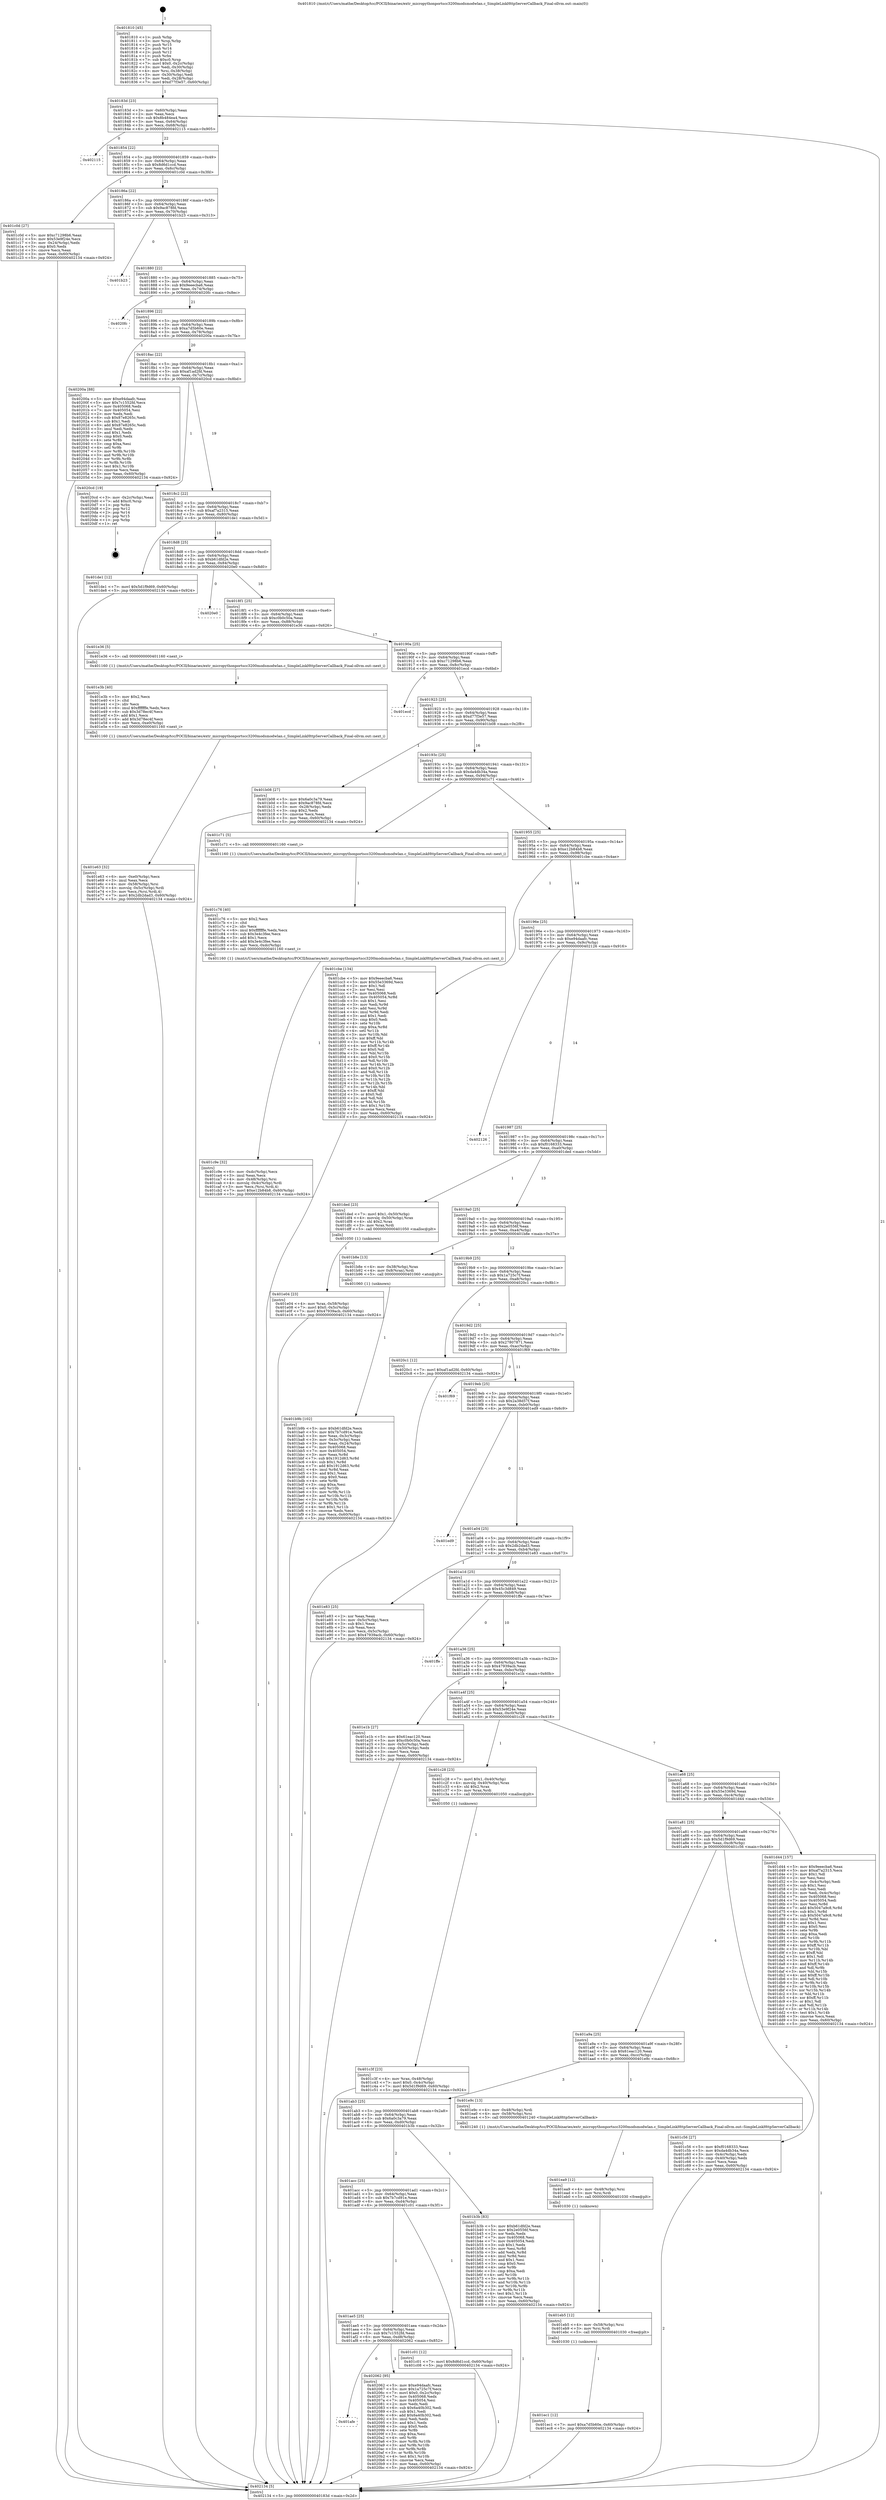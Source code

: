 digraph "0x401810" {
  label = "0x401810 (/mnt/c/Users/mathe/Desktop/tcc/POCII/binaries/extr_micropythonportscc3200modsmodwlan.c_SimpleLinkHttpServerCallback_Final-ollvm.out::main(0))"
  labelloc = "t"
  node[shape=record]

  Entry [label="",width=0.3,height=0.3,shape=circle,fillcolor=black,style=filled]
  "0x40183d" [label="{
     0x40183d [23]\l
     | [instrs]\l
     &nbsp;&nbsp;0x40183d \<+3\>: mov -0x60(%rbp),%eax\l
     &nbsp;&nbsp;0x401840 \<+2\>: mov %eax,%ecx\l
     &nbsp;&nbsp;0x401842 \<+6\>: sub $0x8b484ea4,%ecx\l
     &nbsp;&nbsp;0x401848 \<+3\>: mov %eax,-0x64(%rbp)\l
     &nbsp;&nbsp;0x40184b \<+3\>: mov %ecx,-0x68(%rbp)\l
     &nbsp;&nbsp;0x40184e \<+6\>: je 0000000000402115 \<main+0x905\>\l
  }"]
  "0x402115" [label="{
     0x402115\l
  }", style=dashed]
  "0x401854" [label="{
     0x401854 [22]\l
     | [instrs]\l
     &nbsp;&nbsp;0x401854 \<+5\>: jmp 0000000000401859 \<main+0x49\>\l
     &nbsp;&nbsp;0x401859 \<+3\>: mov -0x64(%rbp),%eax\l
     &nbsp;&nbsp;0x40185c \<+5\>: sub $0x8d6d1ccd,%eax\l
     &nbsp;&nbsp;0x401861 \<+3\>: mov %eax,-0x6c(%rbp)\l
     &nbsp;&nbsp;0x401864 \<+6\>: je 0000000000401c0d \<main+0x3fd\>\l
  }"]
  Exit [label="",width=0.3,height=0.3,shape=circle,fillcolor=black,style=filled,peripheries=2]
  "0x401c0d" [label="{
     0x401c0d [27]\l
     | [instrs]\l
     &nbsp;&nbsp;0x401c0d \<+5\>: mov $0xc71298b6,%eax\l
     &nbsp;&nbsp;0x401c12 \<+5\>: mov $0x53e9f24e,%ecx\l
     &nbsp;&nbsp;0x401c17 \<+3\>: mov -0x24(%rbp),%edx\l
     &nbsp;&nbsp;0x401c1a \<+3\>: cmp $0x0,%edx\l
     &nbsp;&nbsp;0x401c1d \<+3\>: cmove %ecx,%eax\l
     &nbsp;&nbsp;0x401c20 \<+3\>: mov %eax,-0x60(%rbp)\l
     &nbsp;&nbsp;0x401c23 \<+5\>: jmp 0000000000402134 \<main+0x924\>\l
  }"]
  "0x40186a" [label="{
     0x40186a [22]\l
     | [instrs]\l
     &nbsp;&nbsp;0x40186a \<+5\>: jmp 000000000040186f \<main+0x5f\>\l
     &nbsp;&nbsp;0x40186f \<+3\>: mov -0x64(%rbp),%eax\l
     &nbsp;&nbsp;0x401872 \<+5\>: sub $0x9ac878fd,%eax\l
     &nbsp;&nbsp;0x401877 \<+3\>: mov %eax,-0x70(%rbp)\l
     &nbsp;&nbsp;0x40187a \<+6\>: je 0000000000401b23 \<main+0x313\>\l
  }"]
  "0x401afe" [label="{
     0x401afe\l
  }", style=dashed]
  "0x401b23" [label="{
     0x401b23\l
  }", style=dashed]
  "0x401880" [label="{
     0x401880 [22]\l
     | [instrs]\l
     &nbsp;&nbsp;0x401880 \<+5\>: jmp 0000000000401885 \<main+0x75\>\l
     &nbsp;&nbsp;0x401885 \<+3\>: mov -0x64(%rbp),%eax\l
     &nbsp;&nbsp;0x401888 \<+5\>: sub $0x9eeecba6,%eax\l
     &nbsp;&nbsp;0x40188d \<+3\>: mov %eax,-0x74(%rbp)\l
     &nbsp;&nbsp;0x401890 \<+6\>: je 00000000004020fc \<main+0x8ec\>\l
  }"]
  "0x402062" [label="{
     0x402062 [95]\l
     | [instrs]\l
     &nbsp;&nbsp;0x402062 \<+5\>: mov $0xe94daafc,%eax\l
     &nbsp;&nbsp;0x402067 \<+5\>: mov $0x1a725c7f,%ecx\l
     &nbsp;&nbsp;0x40206c \<+7\>: movl $0x0,-0x2c(%rbp)\l
     &nbsp;&nbsp;0x402073 \<+7\>: mov 0x405068,%edx\l
     &nbsp;&nbsp;0x40207a \<+7\>: mov 0x405054,%esi\l
     &nbsp;&nbsp;0x402081 \<+2\>: mov %edx,%edi\l
     &nbsp;&nbsp;0x402083 \<+6\>: sub $0x6a40b302,%edi\l
     &nbsp;&nbsp;0x402089 \<+3\>: sub $0x1,%edi\l
     &nbsp;&nbsp;0x40208c \<+6\>: add $0x6a40b302,%edi\l
     &nbsp;&nbsp;0x402092 \<+3\>: imul %edi,%edx\l
     &nbsp;&nbsp;0x402095 \<+3\>: and $0x1,%edx\l
     &nbsp;&nbsp;0x402098 \<+3\>: cmp $0x0,%edx\l
     &nbsp;&nbsp;0x40209b \<+4\>: sete %r8b\l
     &nbsp;&nbsp;0x40209f \<+3\>: cmp $0xa,%esi\l
     &nbsp;&nbsp;0x4020a2 \<+4\>: setl %r9b\l
     &nbsp;&nbsp;0x4020a6 \<+3\>: mov %r8b,%r10b\l
     &nbsp;&nbsp;0x4020a9 \<+3\>: and %r9b,%r10b\l
     &nbsp;&nbsp;0x4020ac \<+3\>: xor %r9b,%r8b\l
     &nbsp;&nbsp;0x4020af \<+3\>: or %r8b,%r10b\l
     &nbsp;&nbsp;0x4020b2 \<+4\>: test $0x1,%r10b\l
     &nbsp;&nbsp;0x4020b6 \<+3\>: cmovne %ecx,%eax\l
     &nbsp;&nbsp;0x4020b9 \<+3\>: mov %eax,-0x60(%rbp)\l
     &nbsp;&nbsp;0x4020bc \<+5\>: jmp 0000000000402134 \<main+0x924\>\l
  }"]
  "0x4020fc" [label="{
     0x4020fc\l
  }", style=dashed]
  "0x401896" [label="{
     0x401896 [22]\l
     | [instrs]\l
     &nbsp;&nbsp;0x401896 \<+5\>: jmp 000000000040189b \<main+0x8b\>\l
     &nbsp;&nbsp;0x40189b \<+3\>: mov -0x64(%rbp),%eax\l
     &nbsp;&nbsp;0x40189e \<+5\>: sub $0xa7d5b60e,%eax\l
     &nbsp;&nbsp;0x4018a3 \<+3\>: mov %eax,-0x78(%rbp)\l
     &nbsp;&nbsp;0x4018a6 \<+6\>: je 000000000040200a \<main+0x7fa\>\l
  }"]
  "0x401ec1" [label="{
     0x401ec1 [12]\l
     | [instrs]\l
     &nbsp;&nbsp;0x401ec1 \<+7\>: movl $0xa7d5b60e,-0x60(%rbp)\l
     &nbsp;&nbsp;0x401ec8 \<+5\>: jmp 0000000000402134 \<main+0x924\>\l
  }"]
  "0x40200a" [label="{
     0x40200a [88]\l
     | [instrs]\l
     &nbsp;&nbsp;0x40200a \<+5\>: mov $0xe94daafc,%eax\l
     &nbsp;&nbsp;0x40200f \<+5\>: mov $0x7c1552fd,%ecx\l
     &nbsp;&nbsp;0x402014 \<+7\>: mov 0x405068,%edx\l
     &nbsp;&nbsp;0x40201b \<+7\>: mov 0x405054,%esi\l
     &nbsp;&nbsp;0x402022 \<+2\>: mov %edx,%edi\l
     &nbsp;&nbsp;0x402024 \<+6\>: sub $0x87e8265c,%edi\l
     &nbsp;&nbsp;0x40202a \<+3\>: sub $0x1,%edi\l
     &nbsp;&nbsp;0x40202d \<+6\>: add $0x87e8265c,%edi\l
     &nbsp;&nbsp;0x402033 \<+3\>: imul %edi,%edx\l
     &nbsp;&nbsp;0x402036 \<+3\>: and $0x1,%edx\l
     &nbsp;&nbsp;0x402039 \<+3\>: cmp $0x0,%edx\l
     &nbsp;&nbsp;0x40203c \<+4\>: sete %r8b\l
     &nbsp;&nbsp;0x402040 \<+3\>: cmp $0xa,%esi\l
     &nbsp;&nbsp;0x402043 \<+4\>: setl %r9b\l
     &nbsp;&nbsp;0x402047 \<+3\>: mov %r8b,%r10b\l
     &nbsp;&nbsp;0x40204a \<+3\>: and %r9b,%r10b\l
     &nbsp;&nbsp;0x40204d \<+3\>: xor %r9b,%r8b\l
     &nbsp;&nbsp;0x402050 \<+3\>: or %r8b,%r10b\l
     &nbsp;&nbsp;0x402053 \<+4\>: test $0x1,%r10b\l
     &nbsp;&nbsp;0x402057 \<+3\>: cmovne %ecx,%eax\l
     &nbsp;&nbsp;0x40205a \<+3\>: mov %eax,-0x60(%rbp)\l
     &nbsp;&nbsp;0x40205d \<+5\>: jmp 0000000000402134 \<main+0x924\>\l
  }"]
  "0x4018ac" [label="{
     0x4018ac [22]\l
     | [instrs]\l
     &nbsp;&nbsp;0x4018ac \<+5\>: jmp 00000000004018b1 \<main+0xa1\>\l
     &nbsp;&nbsp;0x4018b1 \<+3\>: mov -0x64(%rbp),%eax\l
     &nbsp;&nbsp;0x4018b4 \<+5\>: sub $0xaf1ad2fd,%eax\l
     &nbsp;&nbsp;0x4018b9 \<+3\>: mov %eax,-0x7c(%rbp)\l
     &nbsp;&nbsp;0x4018bc \<+6\>: je 00000000004020cd \<main+0x8bd\>\l
  }"]
  "0x401eb5" [label="{
     0x401eb5 [12]\l
     | [instrs]\l
     &nbsp;&nbsp;0x401eb5 \<+4\>: mov -0x58(%rbp),%rsi\l
     &nbsp;&nbsp;0x401eb9 \<+3\>: mov %rsi,%rdi\l
     &nbsp;&nbsp;0x401ebc \<+5\>: call 0000000000401030 \<free@plt\>\l
     | [calls]\l
     &nbsp;&nbsp;0x401030 \{1\} (unknown)\l
  }"]
  "0x4020cd" [label="{
     0x4020cd [19]\l
     | [instrs]\l
     &nbsp;&nbsp;0x4020cd \<+3\>: mov -0x2c(%rbp),%eax\l
     &nbsp;&nbsp;0x4020d0 \<+7\>: add $0xc0,%rsp\l
     &nbsp;&nbsp;0x4020d7 \<+1\>: pop %rbx\l
     &nbsp;&nbsp;0x4020d8 \<+2\>: pop %r12\l
     &nbsp;&nbsp;0x4020da \<+2\>: pop %r14\l
     &nbsp;&nbsp;0x4020dc \<+2\>: pop %r15\l
     &nbsp;&nbsp;0x4020de \<+1\>: pop %rbp\l
     &nbsp;&nbsp;0x4020df \<+1\>: ret\l
  }"]
  "0x4018c2" [label="{
     0x4018c2 [22]\l
     | [instrs]\l
     &nbsp;&nbsp;0x4018c2 \<+5\>: jmp 00000000004018c7 \<main+0xb7\>\l
     &nbsp;&nbsp;0x4018c7 \<+3\>: mov -0x64(%rbp),%eax\l
     &nbsp;&nbsp;0x4018ca \<+5\>: sub $0xaf7a2315,%eax\l
     &nbsp;&nbsp;0x4018cf \<+3\>: mov %eax,-0x80(%rbp)\l
     &nbsp;&nbsp;0x4018d2 \<+6\>: je 0000000000401de1 \<main+0x5d1\>\l
  }"]
  "0x401ea9" [label="{
     0x401ea9 [12]\l
     | [instrs]\l
     &nbsp;&nbsp;0x401ea9 \<+4\>: mov -0x48(%rbp),%rsi\l
     &nbsp;&nbsp;0x401ead \<+3\>: mov %rsi,%rdi\l
     &nbsp;&nbsp;0x401eb0 \<+5\>: call 0000000000401030 \<free@plt\>\l
     | [calls]\l
     &nbsp;&nbsp;0x401030 \{1\} (unknown)\l
  }"]
  "0x401de1" [label="{
     0x401de1 [12]\l
     | [instrs]\l
     &nbsp;&nbsp;0x401de1 \<+7\>: movl $0x5d1f9d69,-0x60(%rbp)\l
     &nbsp;&nbsp;0x401de8 \<+5\>: jmp 0000000000402134 \<main+0x924\>\l
  }"]
  "0x4018d8" [label="{
     0x4018d8 [25]\l
     | [instrs]\l
     &nbsp;&nbsp;0x4018d8 \<+5\>: jmp 00000000004018dd \<main+0xcd\>\l
     &nbsp;&nbsp;0x4018dd \<+3\>: mov -0x64(%rbp),%eax\l
     &nbsp;&nbsp;0x4018e0 \<+5\>: sub $0xb61dfd2e,%eax\l
     &nbsp;&nbsp;0x4018e5 \<+6\>: mov %eax,-0x84(%rbp)\l
     &nbsp;&nbsp;0x4018eb \<+6\>: je 00000000004020e0 \<main+0x8d0\>\l
  }"]
  "0x401e63" [label="{
     0x401e63 [32]\l
     | [instrs]\l
     &nbsp;&nbsp;0x401e63 \<+6\>: mov -0xe0(%rbp),%ecx\l
     &nbsp;&nbsp;0x401e69 \<+3\>: imul %eax,%ecx\l
     &nbsp;&nbsp;0x401e6c \<+4\>: mov -0x58(%rbp),%rsi\l
     &nbsp;&nbsp;0x401e70 \<+4\>: movslq -0x5c(%rbp),%rdi\l
     &nbsp;&nbsp;0x401e74 \<+3\>: mov %ecx,(%rsi,%rdi,4)\l
     &nbsp;&nbsp;0x401e77 \<+7\>: movl $0x2db2dad3,-0x60(%rbp)\l
     &nbsp;&nbsp;0x401e7e \<+5\>: jmp 0000000000402134 \<main+0x924\>\l
  }"]
  "0x4020e0" [label="{
     0x4020e0\l
  }", style=dashed]
  "0x4018f1" [label="{
     0x4018f1 [25]\l
     | [instrs]\l
     &nbsp;&nbsp;0x4018f1 \<+5\>: jmp 00000000004018f6 \<main+0xe6\>\l
     &nbsp;&nbsp;0x4018f6 \<+3\>: mov -0x64(%rbp),%eax\l
     &nbsp;&nbsp;0x4018f9 \<+5\>: sub $0xc0b0c50a,%eax\l
     &nbsp;&nbsp;0x4018fe \<+6\>: mov %eax,-0x88(%rbp)\l
     &nbsp;&nbsp;0x401904 \<+6\>: je 0000000000401e36 \<main+0x626\>\l
  }"]
  "0x401e3b" [label="{
     0x401e3b [40]\l
     | [instrs]\l
     &nbsp;&nbsp;0x401e3b \<+5\>: mov $0x2,%ecx\l
     &nbsp;&nbsp;0x401e40 \<+1\>: cltd\l
     &nbsp;&nbsp;0x401e41 \<+2\>: idiv %ecx\l
     &nbsp;&nbsp;0x401e43 \<+6\>: imul $0xfffffffe,%edx,%ecx\l
     &nbsp;&nbsp;0x401e49 \<+6\>: sub $0x3d78ec4f,%ecx\l
     &nbsp;&nbsp;0x401e4f \<+3\>: add $0x1,%ecx\l
     &nbsp;&nbsp;0x401e52 \<+6\>: add $0x3d78ec4f,%ecx\l
     &nbsp;&nbsp;0x401e58 \<+6\>: mov %ecx,-0xe0(%rbp)\l
     &nbsp;&nbsp;0x401e5e \<+5\>: call 0000000000401160 \<next_i\>\l
     | [calls]\l
     &nbsp;&nbsp;0x401160 \{1\} (/mnt/c/Users/mathe/Desktop/tcc/POCII/binaries/extr_micropythonportscc3200modsmodwlan.c_SimpleLinkHttpServerCallback_Final-ollvm.out::next_i)\l
  }"]
  "0x401e36" [label="{
     0x401e36 [5]\l
     | [instrs]\l
     &nbsp;&nbsp;0x401e36 \<+5\>: call 0000000000401160 \<next_i\>\l
     | [calls]\l
     &nbsp;&nbsp;0x401160 \{1\} (/mnt/c/Users/mathe/Desktop/tcc/POCII/binaries/extr_micropythonportscc3200modsmodwlan.c_SimpleLinkHttpServerCallback_Final-ollvm.out::next_i)\l
  }"]
  "0x40190a" [label="{
     0x40190a [25]\l
     | [instrs]\l
     &nbsp;&nbsp;0x40190a \<+5\>: jmp 000000000040190f \<main+0xff\>\l
     &nbsp;&nbsp;0x40190f \<+3\>: mov -0x64(%rbp),%eax\l
     &nbsp;&nbsp;0x401912 \<+5\>: sub $0xc71298b6,%eax\l
     &nbsp;&nbsp;0x401917 \<+6\>: mov %eax,-0x8c(%rbp)\l
     &nbsp;&nbsp;0x40191d \<+6\>: je 0000000000401ecd \<main+0x6bd\>\l
  }"]
  "0x401e04" [label="{
     0x401e04 [23]\l
     | [instrs]\l
     &nbsp;&nbsp;0x401e04 \<+4\>: mov %rax,-0x58(%rbp)\l
     &nbsp;&nbsp;0x401e08 \<+7\>: movl $0x0,-0x5c(%rbp)\l
     &nbsp;&nbsp;0x401e0f \<+7\>: movl $0x47939acb,-0x60(%rbp)\l
     &nbsp;&nbsp;0x401e16 \<+5\>: jmp 0000000000402134 \<main+0x924\>\l
  }"]
  "0x401ecd" [label="{
     0x401ecd\l
  }", style=dashed]
  "0x401923" [label="{
     0x401923 [25]\l
     | [instrs]\l
     &nbsp;&nbsp;0x401923 \<+5\>: jmp 0000000000401928 \<main+0x118\>\l
     &nbsp;&nbsp;0x401928 \<+3\>: mov -0x64(%rbp),%eax\l
     &nbsp;&nbsp;0x40192b \<+5\>: sub $0xd77f3e57,%eax\l
     &nbsp;&nbsp;0x401930 \<+6\>: mov %eax,-0x90(%rbp)\l
     &nbsp;&nbsp;0x401936 \<+6\>: je 0000000000401b08 \<main+0x2f8\>\l
  }"]
  "0x401c9e" [label="{
     0x401c9e [32]\l
     | [instrs]\l
     &nbsp;&nbsp;0x401c9e \<+6\>: mov -0xdc(%rbp),%ecx\l
     &nbsp;&nbsp;0x401ca4 \<+3\>: imul %eax,%ecx\l
     &nbsp;&nbsp;0x401ca7 \<+4\>: mov -0x48(%rbp),%rsi\l
     &nbsp;&nbsp;0x401cab \<+4\>: movslq -0x4c(%rbp),%rdi\l
     &nbsp;&nbsp;0x401caf \<+3\>: mov %ecx,(%rsi,%rdi,4)\l
     &nbsp;&nbsp;0x401cb2 \<+7\>: movl $0xe12b84b8,-0x60(%rbp)\l
     &nbsp;&nbsp;0x401cb9 \<+5\>: jmp 0000000000402134 \<main+0x924\>\l
  }"]
  "0x401b08" [label="{
     0x401b08 [27]\l
     | [instrs]\l
     &nbsp;&nbsp;0x401b08 \<+5\>: mov $0x6a0c3a79,%eax\l
     &nbsp;&nbsp;0x401b0d \<+5\>: mov $0x9ac878fd,%ecx\l
     &nbsp;&nbsp;0x401b12 \<+3\>: mov -0x28(%rbp),%edx\l
     &nbsp;&nbsp;0x401b15 \<+3\>: cmp $0x2,%edx\l
     &nbsp;&nbsp;0x401b18 \<+3\>: cmovne %ecx,%eax\l
     &nbsp;&nbsp;0x401b1b \<+3\>: mov %eax,-0x60(%rbp)\l
     &nbsp;&nbsp;0x401b1e \<+5\>: jmp 0000000000402134 \<main+0x924\>\l
  }"]
  "0x40193c" [label="{
     0x40193c [25]\l
     | [instrs]\l
     &nbsp;&nbsp;0x40193c \<+5\>: jmp 0000000000401941 \<main+0x131\>\l
     &nbsp;&nbsp;0x401941 \<+3\>: mov -0x64(%rbp),%eax\l
     &nbsp;&nbsp;0x401944 \<+5\>: sub $0xda4db34a,%eax\l
     &nbsp;&nbsp;0x401949 \<+6\>: mov %eax,-0x94(%rbp)\l
     &nbsp;&nbsp;0x40194f \<+6\>: je 0000000000401c71 \<main+0x461\>\l
  }"]
  "0x402134" [label="{
     0x402134 [5]\l
     | [instrs]\l
     &nbsp;&nbsp;0x402134 \<+5\>: jmp 000000000040183d \<main+0x2d\>\l
  }"]
  "0x401810" [label="{
     0x401810 [45]\l
     | [instrs]\l
     &nbsp;&nbsp;0x401810 \<+1\>: push %rbp\l
     &nbsp;&nbsp;0x401811 \<+3\>: mov %rsp,%rbp\l
     &nbsp;&nbsp;0x401814 \<+2\>: push %r15\l
     &nbsp;&nbsp;0x401816 \<+2\>: push %r14\l
     &nbsp;&nbsp;0x401818 \<+2\>: push %r12\l
     &nbsp;&nbsp;0x40181a \<+1\>: push %rbx\l
     &nbsp;&nbsp;0x40181b \<+7\>: sub $0xc0,%rsp\l
     &nbsp;&nbsp;0x401822 \<+7\>: movl $0x0,-0x2c(%rbp)\l
     &nbsp;&nbsp;0x401829 \<+3\>: mov %edi,-0x30(%rbp)\l
     &nbsp;&nbsp;0x40182c \<+4\>: mov %rsi,-0x38(%rbp)\l
     &nbsp;&nbsp;0x401830 \<+3\>: mov -0x30(%rbp),%edi\l
     &nbsp;&nbsp;0x401833 \<+3\>: mov %edi,-0x28(%rbp)\l
     &nbsp;&nbsp;0x401836 \<+7\>: movl $0xd77f3e57,-0x60(%rbp)\l
  }"]
  "0x401c76" [label="{
     0x401c76 [40]\l
     | [instrs]\l
     &nbsp;&nbsp;0x401c76 \<+5\>: mov $0x2,%ecx\l
     &nbsp;&nbsp;0x401c7b \<+1\>: cltd\l
     &nbsp;&nbsp;0x401c7c \<+2\>: idiv %ecx\l
     &nbsp;&nbsp;0x401c7e \<+6\>: imul $0xfffffffe,%edx,%ecx\l
     &nbsp;&nbsp;0x401c84 \<+6\>: sub $0x3e4c3fee,%ecx\l
     &nbsp;&nbsp;0x401c8a \<+3\>: add $0x1,%ecx\l
     &nbsp;&nbsp;0x401c8d \<+6\>: add $0x3e4c3fee,%ecx\l
     &nbsp;&nbsp;0x401c93 \<+6\>: mov %ecx,-0xdc(%rbp)\l
     &nbsp;&nbsp;0x401c99 \<+5\>: call 0000000000401160 \<next_i\>\l
     | [calls]\l
     &nbsp;&nbsp;0x401160 \{1\} (/mnt/c/Users/mathe/Desktop/tcc/POCII/binaries/extr_micropythonportscc3200modsmodwlan.c_SimpleLinkHttpServerCallback_Final-ollvm.out::next_i)\l
  }"]
  "0x401c71" [label="{
     0x401c71 [5]\l
     | [instrs]\l
     &nbsp;&nbsp;0x401c71 \<+5\>: call 0000000000401160 \<next_i\>\l
     | [calls]\l
     &nbsp;&nbsp;0x401160 \{1\} (/mnt/c/Users/mathe/Desktop/tcc/POCII/binaries/extr_micropythonportscc3200modsmodwlan.c_SimpleLinkHttpServerCallback_Final-ollvm.out::next_i)\l
  }"]
  "0x401955" [label="{
     0x401955 [25]\l
     | [instrs]\l
     &nbsp;&nbsp;0x401955 \<+5\>: jmp 000000000040195a \<main+0x14a\>\l
     &nbsp;&nbsp;0x40195a \<+3\>: mov -0x64(%rbp),%eax\l
     &nbsp;&nbsp;0x40195d \<+5\>: sub $0xe12b84b8,%eax\l
     &nbsp;&nbsp;0x401962 \<+6\>: mov %eax,-0x98(%rbp)\l
     &nbsp;&nbsp;0x401968 \<+6\>: je 0000000000401cbe \<main+0x4ae\>\l
  }"]
  "0x401c3f" [label="{
     0x401c3f [23]\l
     | [instrs]\l
     &nbsp;&nbsp;0x401c3f \<+4\>: mov %rax,-0x48(%rbp)\l
     &nbsp;&nbsp;0x401c43 \<+7\>: movl $0x0,-0x4c(%rbp)\l
     &nbsp;&nbsp;0x401c4a \<+7\>: movl $0x5d1f9d69,-0x60(%rbp)\l
     &nbsp;&nbsp;0x401c51 \<+5\>: jmp 0000000000402134 \<main+0x924\>\l
  }"]
  "0x401cbe" [label="{
     0x401cbe [134]\l
     | [instrs]\l
     &nbsp;&nbsp;0x401cbe \<+5\>: mov $0x9eeecba6,%eax\l
     &nbsp;&nbsp;0x401cc3 \<+5\>: mov $0x55e3369d,%ecx\l
     &nbsp;&nbsp;0x401cc8 \<+2\>: mov $0x1,%dl\l
     &nbsp;&nbsp;0x401cca \<+2\>: xor %esi,%esi\l
     &nbsp;&nbsp;0x401ccc \<+7\>: mov 0x405068,%edi\l
     &nbsp;&nbsp;0x401cd3 \<+8\>: mov 0x405054,%r8d\l
     &nbsp;&nbsp;0x401cdb \<+3\>: sub $0x1,%esi\l
     &nbsp;&nbsp;0x401cde \<+3\>: mov %edi,%r9d\l
     &nbsp;&nbsp;0x401ce1 \<+3\>: add %esi,%r9d\l
     &nbsp;&nbsp;0x401ce4 \<+4\>: imul %r9d,%edi\l
     &nbsp;&nbsp;0x401ce8 \<+3\>: and $0x1,%edi\l
     &nbsp;&nbsp;0x401ceb \<+3\>: cmp $0x0,%edi\l
     &nbsp;&nbsp;0x401cee \<+4\>: sete %r10b\l
     &nbsp;&nbsp;0x401cf2 \<+4\>: cmp $0xa,%r8d\l
     &nbsp;&nbsp;0x401cf6 \<+4\>: setl %r11b\l
     &nbsp;&nbsp;0x401cfa \<+3\>: mov %r10b,%bl\l
     &nbsp;&nbsp;0x401cfd \<+3\>: xor $0xff,%bl\l
     &nbsp;&nbsp;0x401d00 \<+3\>: mov %r11b,%r14b\l
     &nbsp;&nbsp;0x401d03 \<+4\>: xor $0xff,%r14b\l
     &nbsp;&nbsp;0x401d07 \<+3\>: xor $0x0,%dl\l
     &nbsp;&nbsp;0x401d0a \<+3\>: mov %bl,%r15b\l
     &nbsp;&nbsp;0x401d0d \<+4\>: and $0x0,%r15b\l
     &nbsp;&nbsp;0x401d11 \<+3\>: and %dl,%r10b\l
     &nbsp;&nbsp;0x401d14 \<+3\>: mov %r14b,%r12b\l
     &nbsp;&nbsp;0x401d17 \<+4\>: and $0x0,%r12b\l
     &nbsp;&nbsp;0x401d1b \<+3\>: and %dl,%r11b\l
     &nbsp;&nbsp;0x401d1e \<+3\>: or %r10b,%r15b\l
     &nbsp;&nbsp;0x401d21 \<+3\>: or %r11b,%r12b\l
     &nbsp;&nbsp;0x401d24 \<+3\>: xor %r12b,%r15b\l
     &nbsp;&nbsp;0x401d27 \<+3\>: or %r14b,%bl\l
     &nbsp;&nbsp;0x401d2a \<+3\>: xor $0xff,%bl\l
     &nbsp;&nbsp;0x401d2d \<+3\>: or $0x0,%dl\l
     &nbsp;&nbsp;0x401d30 \<+2\>: and %dl,%bl\l
     &nbsp;&nbsp;0x401d32 \<+3\>: or %bl,%r15b\l
     &nbsp;&nbsp;0x401d35 \<+4\>: test $0x1,%r15b\l
     &nbsp;&nbsp;0x401d39 \<+3\>: cmovne %ecx,%eax\l
     &nbsp;&nbsp;0x401d3c \<+3\>: mov %eax,-0x60(%rbp)\l
     &nbsp;&nbsp;0x401d3f \<+5\>: jmp 0000000000402134 \<main+0x924\>\l
  }"]
  "0x40196e" [label="{
     0x40196e [25]\l
     | [instrs]\l
     &nbsp;&nbsp;0x40196e \<+5\>: jmp 0000000000401973 \<main+0x163\>\l
     &nbsp;&nbsp;0x401973 \<+3\>: mov -0x64(%rbp),%eax\l
     &nbsp;&nbsp;0x401976 \<+5\>: sub $0xe94daafc,%eax\l
     &nbsp;&nbsp;0x40197b \<+6\>: mov %eax,-0x9c(%rbp)\l
     &nbsp;&nbsp;0x401981 \<+6\>: je 0000000000402126 \<main+0x916\>\l
  }"]
  "0x401ae5" [label="{
     0x401ae5 [25]\l
     | [instrs]\l
     &nbsp;&nbsp;0x401ae5 \<+5\>: jmp 0000000000401aea \<main+0x2da\>\l
     &nbsp;&nbsp;0x401aea \<+3\>: mov -0x64(%rbp),%eax\l
     &nbsp;&nbsp;0x401aed \<+5\>: sub $0x7c1552fd,%eax\l
     &nbsp;&nbsp;0x401af2 \<+6\>: mov %eax,-0xd8(%rbp)\l
     &nbsp;&nbsp;0x401af8 \<+6\>: je 0000000000402062 \<main+0x852\>\l
  }"]
  "0x402126" [label="{
     0x402126\l
  }", style=dashed]
  "0x401987" [label="{
     0x401987 [25]\l
     | [instrs]\l
     &nbsp;&nbsp;0x401987 \<+5\>: jmp 000000000040198c \<main+0x17c\>\l
     &nbsp;&nbsp;0x40198c \<+3\>: mov -0x64(%rbp),%eax\l
     &nbsp;&nbsp;0x40198f \<+5\>: sub $0xf0168333,%eax\l
     &nbsp;&nbsp;0x401994 \<+6\>: mov %eax,-0xa0(%rbp)\l
     &nbsp;&nbsp;0x40199a \<+6\>: je 0000000000401ded \<main+0x5dd\>\l
  }"]
  "0x401c01" [label="{
     0x401c01 [12]\l
     | [instrs]\l
     &nbsp;&nbsp;0x401c01 \<+7\>: movl $0x8d6d1ccd,-0x60(%rbp)\l
     &nbsp;&nbsp;0x401c08 \<+5\>: jmp 0000000000402134 \<main+0x924\>\l
  }"]
  "0x401ded" [label="{
     0x401ded [23]\l
     | [instrs]\l
     &nbsp;&nbsp;0x401ded \<+7\>: movl $0x1,-0x50(%rbp)\l
     &nbsp;&nbsp;0x401df4 \<+4\>: movslq -0x50(%rbp),%rax\l
     &nbsp;&nbsp;0x401df8 \<+4\>: shl $0x2,%rax\l
     &nbsp;&nbsp;0x401dfc \<+3\>: mov %rax,%rdi\l
     &nbsp;&nbsp;0x401dff \<+5\>: call 0000000000401050 \<malloc@plt\>\l
     | [calls]\l
     &nbsp;&nbsp;0x401050 \{1\} (unknown)\l
  }"]
  "0x4019a0" [label="{
     0x4019a0 [25]\l
     | [instrs]\l
     &nbsp;&nbsp;0x4019a0 \<+5\>: jmp 00000000004019a5 \<main+0x195\>\l
     &nbsp;&nbsp;0x4019a5 \<+3\>: mov -0x64(%rbp),%eax\l
     &nbsp;&nbsp;0x4019a8 \<+5\>: sub $0x2e0556f,%eax\l
     &nbsp;&nbsp;0x4019ad \<+6\>: mov %eax,-0xa4(%rbp)\l
     &nbsp;&nbsp;0x4019b3 \<+6\>: je 0000000000401b8e \<main+0x37e\>\l
  }"]
  "0x401b9b" [label="{
     0x401b9b [102]\l
     | [instrs]\l
     &nbsp;&nbsp;0x401b9b \<+5\>: mov $0xb61dfd2e,%ecx\l
     &nbsp;&nbsp;0x401ba0 \<+5\>: mov $0x7b7cd91e,%edx\l
     &nbsp;&nbsp;0x401ba5 \<+3\>: mov %eax,-0x3c(%rbp)\l
     &nbsp;&nbsp;0x401ba8 \<+3\>: mov -0x3c(%rbp),%eax\l
     &nbsp;&nbsp;0x401bab \<+3\>: mov %eax,-0x24(%rbp)\l
     &nbsp;&nbsp;0x401bae \<+7\>: mov 0x405068,%eax\l
     &nbsp;&nbsp;0x401bb5 \<+7\>: mov 0x405054,%esi\l
     &nbsp;&nbsp;0x401bbc \<+3\>: mov %eax,%r8d\l
     &nbsp;&nbsp;0x401bbf \<+7\>: sub $0x1912d63,%r8d\l
     &nbsp;&nbsp;0x401bc6 \<+4\>: sub $0x1,%r8d\l
     &nbsp;&nbsp;0x401bca \<+7\>: add $0x1912d63,%r8d\l
     &nbsp;&nbsp;0x401bd1 \<+4\>: imul %r8d,%eax\l
     &nbsp;&nbsp;0x401bd5 \<+3\>: and $0x1,%eax\l
     &nbsp;&nbsp;0x401bd8 \<+3\>: cmp $0x0,%eax\l
     &nbsp;&nbsp;0x401bdb \<+4\>: sete %r9b\l
     &nbsp;&nbsp;0x401bdf \<+3\>: cmp $0xa,%esi\l
     &nbsp;&nbsp;0x401be2 \<+4\>: setl %r10b\l
     &nbsp;&nbsp;0x401be6 \<+3\>: mov %r9b,%r11b\l
     &nbsp;&nbsp;0x401be9 \<+3\>: and %r10b,%r11b\l
     &nbsp;&nbsp;0x401bec \<+3\>: xor %r10b,%r9b\l
     &nbsp;&nbsp;0x401bef \<+3\>: or %r9b,%r11b\l
     &nbsp;&nbsp;0x401bf2 \<+4\>: test $0x1,%r11b\l
     &nbsp;&nbsp;0x401bf6 \<+3\>: cmovne %edx,%ecx\l
     &nbsp;&nbsp;0x401bf9 \<+3\>: mov %ecx,-0x60(%rbp)\l
     &nbsp;&nbsp;0x401bfc \<+5\>: jmp 0000000000402134 \<main+0x924\>\l
  }"]
  "0x401b8e" [label="{
     0x401b8e [13]\l
     | [instrs]\l
     &nbsp;&nbsp;0x401b8e \<+4\>: mov -0x38(%rbp),%rax\l
     &nbsp;&nbsp;0x401b92 \<+4\>: mov 0x8(%rax),%rdi\l
     &nbsp;&nbsp;0x401b96 \<+5\>: call 0000000000401060 \<atoi@plt\>\l
     | [calls]\l
     &nbsp;&nbsp;0x401060 \{1\} (unknown)\l
  }"]
  "0x4019b9" [label="{
     0x4019b9 [25]\l
     | [instrs]\l
     &nbsp;&nbsp;0x4019b9 \<+5\>: jmp 00000000004019be \<main+0x1ae\>\l
     &nbsp;&nbsp;0x4019be \<+3\>: mov -0x64(%rbp),%eax\l
     &nbsp;&nbsp;0x4019c1 \<+5\>: sub $0x1a725c7f,%eax\l
     &nbsp;&nbsp;0x4019c6 \<+6\>: mov %eax,-0xa8(%rbp)\l
     &nbsp;&nbsp;0x4019cc \<+6\>: je 00000000004020c1 \<main+0x8b1\>\l
  }"]
  "0x401acc" [label="{
     0x401acc [25]\l
     | [instrs]\l
     &nbsp;&nbsp;0x401acc \<+5\>: jmp 0000000000401ad1 \<main+0x2c1\>\l
     &nbsp;&nbsp;0x401ad1 \<+3\>: mov -0x64(%rbp),%eax\l
     &nbsp;&nbsp;0x401ad4 \<+5\>: sub $0x7b7cd91e,%eax\l
     &nbsp;&nbsp;0x401ad9 \<+6\>: mov %eax,-0xd4(%rbp)\l
     &nbsp;&nbsp;0x401adf \<+6\>: je 0000000000401c01 \<main+0x3f1\>\l
  }"]
  "0x4020c1" [label="{
     0x4020c1 [12]\l
     | [instrs]\l
     &nbsp;&nbsp;0x4020c1 \<+7\>: movl $0xaf1ad2fd,-0x60(%rbp)\l
     &nbsp;&nbsp;0x4020c8 \<+5\>: jmp 0000000000402134 \<main+0x924\>\l
  }"]
  "0x4019d2" [label="{
     0x4019d2 [25]\l
     | [instrs]\l
     &nbsp;&nbsp;0x4019d2 \<+5\>: jmp 00000000004019d7 \<main+0x1c7\>\l
     &nbsp;&nbsp;0x4019d7 \<+3\>: mov -0x64(%rbp),%eax\l
     &nbsp;&nbsp;0x4019da \<+5\>: sub $0x27807871,%eax\l
     &nbsp;&nbsp;0x4019df \<+6\>: mov %eax,-0xac(%rbp)\l
     &nbsp;&nbsp;0x4019e5 \<+6\>: je 0000000000401f69 \<main+0x759\>\l
  }"]
  "0x401b3b" [label="{
     0x401b3b [83]\l
     | [instrs]\l
     &nbsp;&nbsp;0x401b3b \<+5\>: mov $0xb61dfd2e,%eax\l
     &nbsp;&nbsp;0x401b40 \<+5\>: mov $0x2e0556f,%ecx\l
     &nbsp;&nbsp;0x401b45 \<+2\>: xor %edx,%edx\l
     &nbsp;&nbsp;0x401b47 \<+7\>: mov 0x405068,%esi\l
     &nbsp;&nbsp;0x401b4e \<+7\>: mov 0x405054,%edi\l
     &nbsp;&nbsp;0x401b55 \<+3\>: sub $0x1,%edx\l
     &nbsp;&nbsp;0x401b58 \<+3\>: mov %esi,%r8d\l
     &nbsp;&nbsp;0x401b5b \<+3\>: add %edx,%r8d\l
     &nbsp;&nbsp;0x401b5e \<+4\>: imul %r8d,%esi\l
     &nbsp;&nbsp;0x401b62 \<+3\>: and $0x1,%esi\l
     &nbsp;&nbsp;0x401b65 \<+3\>: cmp $0x0,%esi\l
     &nbsp;&nbsp;0x401b68 \<+4\>: sete %r9b\l
     &nbsp;&nbsp;0x401b6c \<+3\>: cmp $0xa,%edi\l
     &nbsp;&nbsp;0x401b6f \<+4\>: setl %r10b\l
     &nbsp;&nbsp;0x401b73 \<+3\>: mov %r9b,%r11b\l
     &nbsp;&nbsp;0x401b76 \<+3\>: and %r10b,%r11b\l
     &nbsp;&nbsp;0x401b79 \<+3\>: xor %r10b,%r9b\l
     &nbsp;&nbsp;0x401b7c \<+3\>: or %r9b,%r11b\l
     &nbsp;&nbsp;0x401b7f \<+4\>: test $0x1,%r11b\l
     &nbsp;&nbsp;0x401b83 \<+3\>: cmovne %ecx,%eax\l
     &nbsp;&nbsp;0x401b86 \<+3\>: mov %eax,-0x60(%rbp)\l
     &nbsp;&nbsp;0x401b89 \<+5\>: jmp 0000000000402134 \<main+0x924\>\l
  }"]
  "0x401f69" [label="{
     0x401f69\l
  }", style=dashed]
  "0x4019eb" [label="{
     0x4019eb [25]\l
     | [instrs]\l
     &nbsp;&nbsp;0x4019eb \<+5\>: jmp 00000000004019f0 \<main+0x1e0\>\l
     &nbsp;&nbsp;0x4019f0 \<+3\>: mov -0x64(%rbp),%eax\l
     &nbsp;&nbsp;0x4019f3 \<+5\>: sub $0x2a38d57f,%eax\l
     &nbsp;&nbsp;0x4019f8 \<+6\>: mov %eax,-0xb0(%rbp)\l
     &nbsp;&nbsp;0x4019fe \<+6\>: je 0000000000401ed9 \<main+0x6c9\>\l
  }"]
  "0x401ab3" [label="{
     0x401ab3 [25]\l
     | [instrs]\l
     &nbsp;&nbsp;0x401ab3 \<+5\>: jmp 0000000000401ab8 \<main+0x2a8\>\l
     &nbsp;&nbsp;0x401ab8 \<+3\>: mov -0x64(%rbp),%eax\l
     &nbsp;&nbsp;0x401abb \<+5\>: sub $0x6a0c3a79,%eax\l
     &nbsp;&nbsp;0x401ac0 \<+6\>: mov %eax,-0xd0(%rbp)\l
     &nbsp;&nbsp;0x401ac6 \<+6\>: je 0000000000401b3b \<main+0x32b\>\l
  }"]
  "0x401ed9" [label="{
     0x401ed9\l
  }", style=dashed]
  "0x401a04" [label="{
     0x401a04 [25]\l
     | [instrs]\l
     &nbsp;&nbsp;0x401a04 \<+5\>: jmp 0000000000401a09 \<main+0x1f9\>\l
     &nbsp;&nbsp;0x401a09 \<+3\>: mov -0x64(%rbp),%eax\l
     &nbsp;&nbsp;0x401a0c \<+5\>: sub $0x2db2dad3,%eax\l
     &nbsp;&nbsp;0x401a11 \<+6\>: mov %eax,-0xb4(%rbp)\l
     &nbsp;&nbsp;0x401a17 \<+6\>: je 0000000000401e83 \<main+0x673\>\l
  }"]
  "0x401e9c" [label="{
     0x401e9c [13]\l
     | [instrs]\l
     &nbsp;&nbsp;0x401e9c \<+4\>: mov -0x48(%rbp),%rdi\l
     &nbsp;&nbsp;0x401ea0 \<+4\>: mov -0x58(%rbp),%rsi\l
     &nbsp;&nbsp;0x401ea4 \<+5\>: call 0000000000401240 \<SimpleLinkHttpServerCallback\>\l
     | [calls]\l
     &nbsp;&nbsp;0x401240 \{1\} (/mnt/c/Users/mathe/Desktop/tcc/POCII/binaries/extr_micropythonportscc3200modsmodwlan.c_SimpleLinkHttpServerCallback_Final-ollvm.out::SimpleLinkHttpServerCallback)\l
  }"]
  "0x401e83" [label="{
     0x401e83 [25]\l
     | [instrs]\l
     &nbsp;&nbsp;0x401e83 \<+2\>: xor %eax,%eax\l
     &nbsp;&nbsp;0x401e85 \<+3\>: mov -0x5c(%rbp),%ecx\l
     &nbsp;&nbsp;0x401e88 \<+3\>: sub $0x1,%eax\l
     &nbsp;&nbsp;0x401e8b \<+2\>: sub %eax,%ecx\l
     &nbsp;&nbsp;0x401e8d \<+3\>: mov %ecx,-0x5c(%rbp)\l
     &nbsp;&nbsp;0x401e90 \<+7\>: movl $0x47939acb,-0x60(%rbp)\l
     &nbsp;&nbsp;0x401e97 \<+5\>: jmp 0000000000402134 \<main+0x924\>\l
  }"]
  "0x401a1d" [label="{
     0x401a1d [25]\l
     | [instrs]\l
     &nbsp;&nbsp;0x401a1d \<+5\>: jmp 0000000000401a22 \<main+0x212\>\l
     &nbsp;&nbsp;0x401a22 \<+3\>: mov -0x64(%rbp),%eax\l
     &nbsp;&nbsp;0x401a25 \<+5\>: sub $0x45c3d849,%eax\l
     &nbsp;&nbsp;0x401a2a \<+6\>: mov %eax,-0xb8(%rbp)\l
     &nbsp;&nbsp;0x401a30 \<+6\>: je 0000000000401ffe \<main+0x7ee\>\l
  }"]
  "0x401a9a" [label="{
     0x401a9a [25]\l
     | [instrs]\l
     &nbsp;&nbsp;0x401a9a \<+5\>: jmp 0000000000401a9f \<main+0x28f\>\l
     &nbsp;&nbsp;0x401a9f \<+3\>: mov -0x64(%rbp),%eax\l
     &nbsp;&nbsp;0x401aa2 \<+5\>: sub $0x61eac120,%eax\l
     &nbsp;&nbsp;0x401aa7 \<+6\>: mov %eax,-0xcc(%rbp)\l
     &nbsp;&nbsp;0x401aad \<+6\>: je 0000000000401e9c \<main+0x68c\>\l
  }"]
  "0x401ffe" [label="{
     0x401ffe\l
  }", style=dashed]
  "0x401a36" [label="{
     0x401a36 [25]\l
     | [instrs]\l
     &nbsp;&nbsp;0x401a36 \<+5\>: jmp 0000000000401a3b \<main+0x22b\>\l
     &nbsp;&nbsp;0x401a3b \<+3\>: mov -0x64(%rbp),%eax\l
     &nbsp;&nbsp;0x401a3e \<+5\>: sub $0x47939acb,%eax\l
     &nbsp;&nbsp;0x401a43 \<+6\>: mov %eax,-0xbc(%rbp)\l
     &nbsp;&nbsp;0x401a49 \<+6\>: je 0000000000401e1b \<main+0x60b\>\l
  }"]
  "0x401c56" [label="{
     0x401c56 [27]\l
     | [instrs]\l
     &nbsp;&nbsp;0x401c56 \<+5\>: mov $0xf0168333,%eax\l
     &nbsp;&nbsp;0x401c5b \<+5\>: mov $0xda4db34a,%ecx\l
     &nbsp;&nbsp;0x401c60 \<+3\>: mov -0x4c(%rbp),%edx\l
     &nbsp;&nbsp;0x401c63 \<+3\>: cmp -0x40(%rbp),%edx\l
     &nbsp;&nbsp;0x401c66 \<+3\>: cmovl %ecx,%eax\l
     &nbsp;&nbsp;0x401c69 \<+3\>: mov %eax,-0x60(%rbp)\l
     &nbsp;&nbsp;0x401c6c \<+5\>: jmp 0000000000402134 \<main+0x924\>\l
  }"]
  "0x401e1b" [label="{
     0x401e1b [27]\l
     | [instrs]\l
     &nbsp;&nbsp;0x401e1b \<+5\>: mov $0x61eac120,%eax\l
     &nbsp;&nbsp;0x401e20 \<+5\>: mov $0xc0b0c50a,%ecx\l
     &nbsp;&nbsp;0x401e25 \<+3\>: mov -0x5c(%rbp),%edx\l
     &nbsp;&nbsp;0x401e28 \<+3\>: cmp -0x50(%rbp),%edx\l
     &nbsp;&nbsp;0x401e2b \<+3\>: cmovl %ecx,%eax\l
     &nbsp;&nbsp;0x401e2e \<+3\>: mov %eax,-0x60(%rbp)\l
     &nbsp;&nbsp;0x401e31 \<+5\>: jmp 0000000000402134 \<main+0x924\>\l
  }"]
  "0x401a4f" [label="{
     0x401a4f [25]\l
     | [instrs]\l
     &nbsp;&nbsp;0x401a4f \<+5\>: jmp 0000000000401a54 \<main+0x244\>\l
     &nbsp;&nbsp;0x401a54 \<+3\>: mov -0x64(%rbp),%eax\l
     &nbsp;&nbsp;0x401a57 \<+5\>: sub $0x53e9f24e,%eax\l
     &nbsp;&nbsp;0x401a5c \<+6\>: mov %eax,-0xc0(%rbp)\l
     &nbsp;&nbsp;0x401a62 \<+6\>: je 0000000000401c28 \<main+0x418\>\l
  }"]
  "0x401a81" [label="{
     0x401a81 [25]\l
     | [instrs]\l
     &nbsp;&nbsp;0x401a81 \<+5\>: jmp 0000000000401a86 \<main+0x276\>\l
     &nbsp;&nbsp;0x401a86 \<+3\>: mov -0x64(%rbp),%eax\l
     &nbsp;&nbsp;0x401a89 \<+5\>: sub $0x5d1f9d69,%eax\l
     &nbsp;&nbsp;0x401a8e \<+6\>: mov %eax,-0xc8(%rbp)\l
     &nbsp;&nbsp;0x401a94 \<+6\>: je 0000000000401c56 \<main+0x446\>\l
  }"]
  "0x401c28" [label="{
     0x401c28 [23]\l
     | [instrs]\l
     &nbsp;&nbsp;0x401c28 \<+7\>: movl $0x1,-0x40(%rbp)\l
     &nbsp;&nbsp;0x401c2f \<+4\>: movslq -0x40(%rbp),%rax\l
     &nbsp;&nbsp;0x401c33 \<+4\>: shl $0x2,%rax\l
     &nbsp;&nbsp;0x401c37 \<+3\>: mov %rax,%rdi\l
     &nbsp;&nbsp;0x401c3a \<+5\>: call 0000000000401050 \<malloc@plt\>\l
     | [calls]\l
     &nbsp;&nbsp;0x401050 \{1\} (unknown)\l
  }"]
  "0x401a68" [label="{
     0x401a68 [25]\l
     | [instrs]\l
     &nbsp;&nbsp;0x401a68 \<+5\>: jmp 0000000000401a6d \<main+0x25d\>\l
     &nbsp;&nbsp;0x401a6d \<+3\>: mov -0x64(%rbp),%eax\l
     &nbsp;&nbsp;0x401a70 \<+5\>: sub $0x55e3369d,%eax\l
     &nbsp;&nbsp;0x401a75 \<+6\>: mov %eax,-0xc4(%rbp)\l
     &nbsp;&nbsp;0x401a7b \<+6\>: je 0000000000401d44 \<main+0x534\>\l
  }"]
  "0x401d44" [label="{
     0x401d44 [157]\l
     | [instrs]\l
     &nbsp;&nbsp;0x401d44 \<+5\>: mov $0x9eeecba6,%eax\l
     &nbsp;&nbsp;0x401d49 \<+5\>: mov $0xaf7a2315,%ecx\l
     &nbsp;&nbsp;0x401d4e \<+2\>: mov $0x1,%dl\l
     &nbsp;&nbsp;0x401d50 \<+2\>: xor %esi,%esi\l
     &nbsp;&nbsp;0x401d52 \<+3\>: mov -0x4c(%rbp),%edi\l
     &nbsp;&nbsp;0x401d55 \<+3\>: sub $0x1,%esi\l
     &nbsp;&nbsp;0x401d58 \<+2\>: sub %esi,%edi\l
     &nbsp;&nbsp;0x401d5a \<+3\>: mov %edi,-0x4c(%rbp)\l
     &nbsp;&nbsp;0x401d5d \<+7\>: mov 0x405068,%esi\l
     &nbsp;&nbsp;0x401d64 \<+7\>: mov 0x405054,%edi\l
     &nbsp;&nbsp;0x401d6b \<+3\>: mov %esi,%r8d\l
     &nbsp;&nbsp;0x401d6e \<+7\>: add $0x5047a9c8,%r8d\l
     &nbsp;&nbsp;0x401d75 \<+4\>: sub $0x1,%r8d\l
     &nbsp;&nbsp;0x401d79 \<+7\>: sub $0x5047a9c8,%r8d\l
     &nbsp;&nbsp;0x401d80 \<+4\>: imul %r8d,%esi\l
     &nbsp;&nbsp;0x401d84 \<+3\>: and $0x1,%esi\l
     &nbsp;&nbsp;0x401d87 \<+3\>: cmp $0x0,%esi\l
     &nbsp;&nbsp;0x401d8a \<+4\>: sete %r9b\l
     &nbsp;&nbsp;0x401d8e \<+3\>: cmp $0xa,%edi\l
     &nbsp;&nbsp;0x401d91 \<+4\>: setl %r10b\l
     &nbsp;&nbsp;0x401d95 \<+3\>: mov %r9b,%r11b\l
     &nbsp;&nbsp;0x401d98 \<+4\>: xor $0xff,%r11b\l
     &nbsp;&nbsp;0x401d9c \<+3\>: mov %r10b,%bl\l
     &nbsp;&nbsp;0x401d9f \<+3\>: xor $0xff,%bl\l
     &nbsp;&nbsp;0x401da2 \<+3\>: xor $0x1,%dl\l
     &nbsp;&nbsp;0x401da5 \<+3\>: mov %r11b,%r14b\l
     &nbsp;&nbsp;0x401da8 \<+4\>: and $0xff,%r14b\l
     &nbsp;&nbsp;0x401dac \<+3\>: and %dl,%r9b\l
     &nbsp;&nbsp;0x401daf \<+3\>: mov %bl,%r15b\l
     &nbsp;&nbsp;0x401db2 \<+4\>: and $0xff,%r15b\l
     &nbsp;&nbsp;0x401db6 \<+3\>: and %dl,%r10b\l
     &nbsp;&nbsp;0x401db9 \<+3\>: or %r9b,%r14b\l
     &nbsp;&nbsp;0x401dbc \<+3\>: or %r10b,%r15b\l
     &nbsp;&nbsp;0x401dbf \<+3\>: xor %r15b,%r14b\l
     &nbsp;&nbsp;0x401dc2 \<+3\>: or %bl,%r11b\l
     &nbsp;&nbsp;0x401dc5 \<+4\>: xor $0xff,%r11b\l
     &nbsp;&nbsp;0x401dc9 \<+3\>: or $0x1,%dl\l
     &nbsp;&nbsp;0x401dcc \<+3\>: and %dl,%r11b\l
     &nbsp;&nbsp;0x401dcf \<+3\>: or %r11b,%r14b\l
     &nbsp;&nbsp;0x401dd2 \<+4\>: test $0x1,%r14b\l
     &nbsp;&nbsp;0x401dd6 \<+3\>: cmovne %ecx,%eax\l
     &nbsp;&nbsp;0x401dd9 \<+3\>: mov %eax,-0x60(%rbp)\l
     &nbsp;&nbsp;0x401ddc \<+5\>: jmp 0000000000402134 \<main+0x924\>\l
  }"]
  Entry -> "0x401810" [label=" 1"]
  "0x40183d" -> "0x402115" [label=" 0"]
  "0x40183d" -> "0x401854" [label=" 22"]
  "0x4020cd" -> Exit [label=" 1"]
  "0x401854" -> "0x401c0d" [label=" 1"]
  "0x401854" -> "0x40186a" [label=" 21"]
  "0x4020c1" -> "0x402134" [label=" 1"]
  "0x40186a" -> "0x401b23" [label=" 0"]
  "0x40186a" -> "0x401880" [label=" 21"]
  "0x402062" -> "0x402134" [label=" 1"]
  "0x401880" -> "0x4020fc" [label=" 0"]
  "0x401880" -> "0x401896" [label=" 21"]
  "0x401ae5" -> "0x401afe" [label=" 0"]
  "0x401896" -> "0x40200a" [label=" 1"]
  "0x401896" -> "0x4018ac" [label=" 20"]
  "0x401ae5" -> "0x402062" [label=" 1"]
  "0x4018ac" -> "0x4020cd" [label=" 1"]
  "0x4018ac" -> "0x4018c2" [label=" 19"]
  "0x40200a" -> "0x402134" [label=" 1"]
  "0x4018c2" -> "0x401de1" [label=" 1"]
  "0x4018c2" -> "0x4018d8" [label=" 18"]
  "0x401ec1" -> "0x402134" [label=" 1"]
  "0x4018d8" -> "0x4020e0" [label=" 0"]
  "0x4018d8" -> "0x4018f1" [label=" 18"]
  "0x401eb5" -> "0x401ec1" [label=" 1"]
  "0x4018f1" -> "0x401e36" [label=" 1"]
  "0x4018f1" -> "0x40190a" [label=" 17"]
  "0x401ea9" -> "0x401eb5" [label=" 1"]
  "0x40190a" -> "0x401ecd" [label=" 0"]
  "0x40190a" -> "0x401923" [label=" 17"]
  "0x401e9c" -> "0x401ea9" [label=" 1"]
  "0x401923" -> "0x401b08" [label=" 1"]
  "0x401923" -> "0x40193c" [label=" 16"]
  "0x401b08" -> "0x402134" [label=" 1"]
  "0x401810" -> "0x40183d" [label=" 1"]
  "0x402134" -> "0x40183d" [label=" 21"]
  "0x401e83" -> "0x402134" [label=" 1"]
  "0x40193c" -> "0x401c71" [label=" 1"]
  "0x40193c" -> "0x401955" [label=" 15"]
  "0x401e63" -> "0x402134" [label=" 1"]
  "0x401955" -> "0x401cbe" [label=" 1"]
  "0x401955" -> "0x40196e" [label=" 14"]
  "0x401e3b" -> "0x401e63" [label=" 1"]
  "0x40196e" -> "0x402126" [label=" 0"]
  "0x40196e" -> "0x401987" [label=" 14"]
  "0x401e36" -> "0x401e3b" [label=" 1"]
  "0x401987" -> "0x401ded" [label=" 1"]
  "0x401987" -> "0x4019a0" [label=" 13"]
  "0x401e1b" -> "0x402134" [label=" 2"]
  "0x4019a0" -> "0x401b8e" [label=" 1"]
  "0x4019a0" -> "0x4019b9" [label=" 12"]
  "0x401ded" -> "0x401e04" [label=" 1"]
  "0x4019b9" -> "0x4020c1" [label=" 1"]
  "0x4019b9" -> "0x4019d2" [label=" 11"]
  "0x401de1" -> "0x402134" [label=" 1"]
  "0x4019d2" -> "0x401f69" [label=" 0"]
  "0x4019d2" -> "0x4019eb" [label=" 11"]
  "0x401d44" -> "0x402134" [label=" 1"]
  "0x4019eb" -> "0x401ed9" [label=" 0"]
  "0x4019eb" -> "0x401a04" [label=" 11"]
  "0x401c9e" -> "0x402134" [label=" 1"]
  "0x401a04" -> "0x401e83" [label=" 1"]
  "0x401a04" -> "0x401a1d" [label=" 10"]
  "0x401c76" -> "0x401c9e" [label=" 1"]
  "0x401a1d" -> "0x401ffe" [label=" 0"]
  "0x401a1d" -> "0x401a36" [label=" 10"]
  "0x401c56" -> "0x402134" [label=" 2"]
  "0x401a36" -> "0x401e1b" [label=" 2"]
  "0x401a36" -> "0x401a4f" [label=" 8"]
  "0x401c3f" -> "0x402134" [label=" 1"]
  "0x401a4f" -> "0x401c28" [label=" 1"]
  "0x401a4f" -> "0x401a68" [label=" 7"]
  "0x401c0d" -> "0x402134" [label=" 1"]
  "0x401a68" -> "0x401d44" [label=" 1"]
  "0x401a68" -> "0x401a81" [label=" 6"]
  "0x401c28" -> "0x401c3f" [label=" 1"]
  "0x401a81" -> "0x401c56" [label=" 2"]
  "0x401a81" -> "0x401a9a" [label=" 4"]
  "0x401c71" -> "0x401c76" [label=" 1"]
  "0x401a9a" -> "0x401e9c" [label=" 1"]
  "0x401a9a" -> "0x401ab3" [label=" 3"]
  "0x401cbe" -> "0x402134" [label=" 1"]
  "0x401ab3" -> "0x401b3b" [label=" 1"]
  "0x401ab3" -> "0x401acc" [label=" 2"]
  "0x401b3b" -> "0x402134" [label=" 1"]
  "0x401b8e" -> "0x401b9b" [label=" 1"]
  "0x401b9b" -> "0x402134" [label=" 1"]
  "0x401e04" -> "0x402134" [label=" 1"]
  "0x401acc" -> "0x401c01" [label=" 1"]
  "0x401acc" -> "0x401ae5" [label=" 1"]
  "0x401c01" -> "0x402134" [label=" 1"]
}
